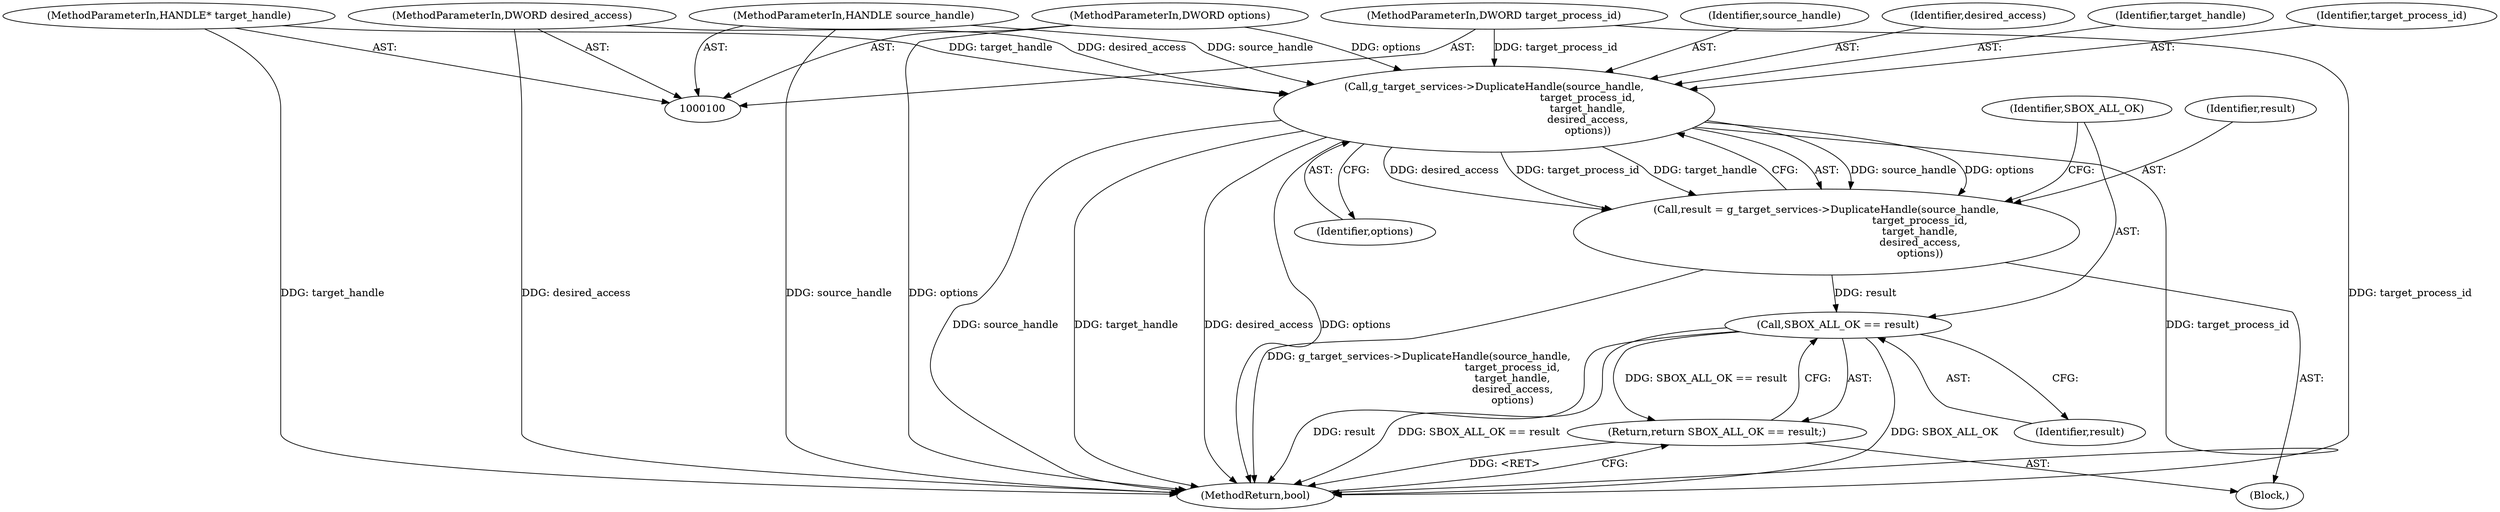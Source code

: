 digraph "1_Chrome_cd0bd79d6ebdb72183e6f0833673464cc10b3600_29@pointer" {
"1000124" [label="(Call,g_target_services->DuplicateHandle(source_handle,\n                                                         target_process_id,\n                                                         target_handle,\n                                                         desired_access,\n                                                         options))"];
"1000101" [label="(MethodParameterIn,HANDLE source_handle)"];
"1000102" [label="(MethodParameterIn,DWORD target_process_id)"];
"1000103" [label="(MethodParameterIn,HANDLE* target_handle)"];
"1000104" [label="(MethodParameterIn,DWORD desired_access)"];
"1000105" [label="(MethodParameterIn,DWORD options)"];
"1000122" [label="(Call,result = g_target_services->DuplicateHandle(source_handle,\n                                                         target_process_id,\n                                                         target_handle,\n                                                         desired_access,\n                                                         options))"];
"1000131" [label="(Call,SBOX_ALL_OK == result)"];
"1000130" [label="(Return,return SBOX_ALL_OK == result;)"];
"1000102" [label="(MethodParameterIn,DWORD target_process_id)"];
"1000130" [label="(Return,return SBOX_ALL_OK == result;)"];
"1000134" [label="(MethodReturn,bool)"];
"1000133" [label="(Identifier,result)"];
"1000125" [label="(Identifier,source_handle)"];
"1000124" [label="(Call,g_target_services->DuplicateHandle(source_handle,\n                                                         target_process_id,\n                                                         target_handle,\n                                                         desired_access,\n                                                         options))"];
"1000132" [label="(Identifier,SBOX_ALL_OK)"];
"1000122" [label="(Call,result = g_target_services->DuplicateHandle(source_handle,\n                                                         target_process_id,\n                                                         target_handle,\n                                                         desired_access,\n                                                         options))"];
"1000103" [label="(MethodParameterIn,HANDLE* target_handle)"];
"1000128" [label="(Identifier,desired_access)"];
"1000106" [label="(Block,)"];
"1000123" [label="(Identifier,result)"];
"1000105" [label="(MethodParameterIn,DWORD options)"];
"1000101" [label="(MethodParameterIn,HANDLE source_handle)"];
"1000131" [label="(Call,SBOX_ALL_OK == result)"];
"1000104" [label="(MethodParameterIn,DWORD desired_access)"];
"1000129" [label="(Identifier,options)"];
"1000127" [label="(Identifier,target_handle)"];
"1000126" [label="(Identifier,target_process_id)"];
"1000124" -> "1000122"  [label="AST: "];
"1000124" -> "1000129"  [label="CFG: "];
"1000125" -> "1000124"  [label="AST: "];
"1000126" -> "1000124"  [label="AST: "];
"1000127" -> "1000124"  [label="AST: "];
"1000128" -> "1000124"  [label="AST: "];
"1000129" -> "1000124"  [label="AST: "];
"1000122" -> "1000124"  [label="CFG: "];
"1000124" -> "1000134"  [label="DDG: target_process_id"];
"1000124" -> "1000134"  [label="DDG: source_handle"];
"1000124" -> "1000134"  [label="DDG: target_handle"];
"1000124" -> "1000134"  [label="DDG: desired_access"];
"1000124" -> "1000134"  [label="DDG: options"];
"1000124" -> "1000122"  [label="DDG: source_handle"];
"1000124" -> "1000122"  [label="DDG: options"];
"1000124" -> "1000122"  [label="DDG: desired_access"];
"1000124" -> "1000122"  [label="DDG: target_process_id"];
"1000124" -> "1000122"  [label="DDG: target_handle"];
"1000101" -> "1000124"  [label="DDG: source_handle"];
"1000102" -> "1000124"  [label="DDG: target_process_id"];
"1000103" -> "1000124"  [label="DDG: target_handle"];
"1000104" -> "1000124"  [label="DDG: desired_access"];
"1000105" -> "1000124"  [label="DDG: options"];
"1000101" -> "1000100"  [label="AST: "];
"1000101" -> "1000134"  [label="DDG: source_handle"];
"1000102" -> "1000100"  [label="AST: "];
"1000102" -> "1000134"  [label="DDG: target_process_id"];
"1000103" -> "1000100"  [label="AST: "];
"1000103" -> "1000134"  [label="DDG: target_handle"];
"1000104" -> "1000100"  [label="AST: "];
"1000104" -> "1000134"  [label="DDG: desired_access"];
"1000105" -> "1000100"  [label="AST: "];
"1000105" -> "1000134"  [label="DDG: options"];
"1000122" -> "1000106"  [label="AST: "];
"1000123" -> "1000122"  [label="AST: "];
"1000132" -> "1000122"  [label="CFG: "];
"1000122" -> "1000134"  [label="DDG: g_target_services->DuplicateHandle(source_handle,\n                                                         target_process_id,\n                                                         target_handle,\n                                                         desired_access,\n                                                         options)"];
"1000122" -> "1000131"  [label="DDG: result"];
"1000131" -> "1000130"  [label="AST: "];
"1000131" -> "1000133"  [label="CFG: "];
"1000132" -> "1000131"  [label="AST: "];
"1000133" -> "1000131"  [label="AST: "];
"1000130" -> "1000131"  [label="CFG: "];
"1000131" -> "1000134"  [label="DDG: SBOX_ALL_OK"];
"1000131" -> "1000134"  [label="DDG: result"];
"1000131" -> "1000134"  [label="DDG: SBOX_ALL_OK == result"];
"1000131" -> "1000130"  [label="DDG: SBOX_ALL_OK == result"];
"1000130" -> "1000106"  [label="AST: "];
"1000134" -> "1000130"  [label="CFG: "];
"1000130" -> "1000134"  [label="DDG: <RET>"];
}
